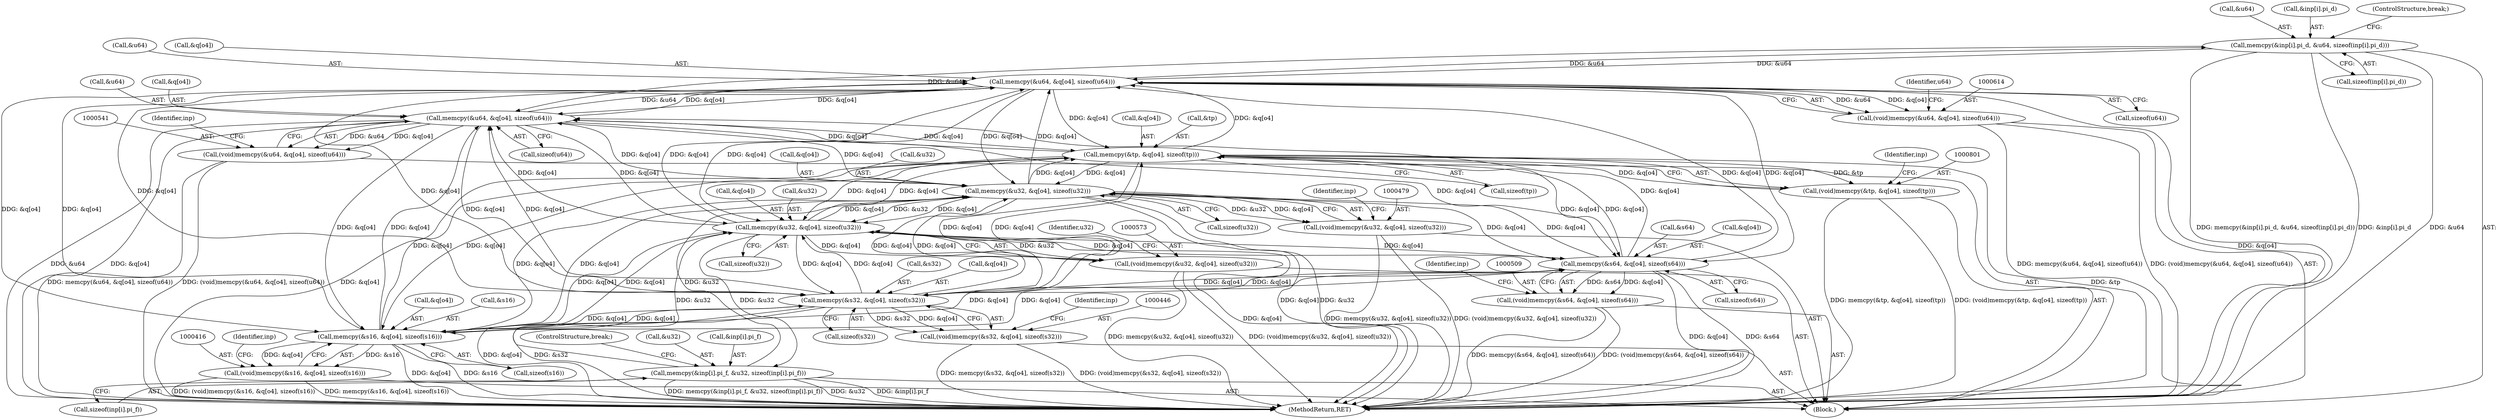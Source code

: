 digraph "0_file_93e063ee374b6a75729df9e7201fb511e47e259d@pointer" {
"1000630" [label="(Call,memcpy(&inp[i].pi_d, &u64, sizeof(inp[i].pi_d)))"];
"1000615" [label="(Call,memcpy(&u64, &q[o4], sizeof(u64)))"];
"1000630" [label="(Call,memcpy(&inp[i].pi_d, &u64, sizeof(inp[i].pi_d)))"];
"1000542" [label="(Call,memcpy(&u64, &q[o4], sizeof(u64)))"];
"1000802" [label="(Call,memcpy(&tp, &q[o4], sizeof(tp)))"];
"1000480" [label="(Call,memcpy(&u32, &q[o4], sizeof(u32)))"];
"1000587" [label="(Call,memcpy(&inp[i].pi_f, &u32, sizeof(inp[i].pi_f)))"];
"1000574" [label="(Call,memcpy(&u32, &q[o4], sizeof(u32)))"];
"1000417" [label="(Call,memcpy(&s16, &q[o4], sizeof(s16)))"];
"1000447" [label="(Call,memcpy(&s32, &q[o4], sizeof(s32)))"];
"1000510" [label="(Call,memcpy(&s64, &q[o4], sizeof(s64)))"];
"1000415" [label="(Call,(void)memcpy(&s16, &q[o4], sizeof(s16)))"];
"1000445" [label="(Call,(void)memcpy(&s32, &q[o4], sizeof(s32)))"];
"1000478" [label="(Call,(void)memcpy(&u32, &q[o4], sizeof(u32)))"];
"1000508" [label="(Call,(void)memcpy(&s64, &q[o4], sizeof(s64)))"];
"1000572" [label="(Call,(void)memcpy(&u32, &q[o4], sizeof(u32)))"];
"1000613" [label="(Call,(void)memcpy(&u64, &q[o4], sizeof(u64)))"];
"1000800" [label="(Call,(void)memcpy(&tp, &q[o4], sizeof(tp)))"];
"1000540" [label="(Call,(void)memcpy(&u64, &q[o4], sizeof(u64)))"];
"1000637" [label="(Call,&u64)"];
"1000459" [label="(Identifier,inp)"];
"1000447" [label="(Call,memcpy(&s32, &q[o4], sizeof(s32)))"];
"1000448" [label="(Call,&s32)"];
"1000581" [label="(Call,sizeof(u32))"];
"1000616" [label="(Call,&u64)"];
"1000587" [label="(Call,memcpy(&inp[i].pi_f, &u32, sizeof(inp[i].pi_f)))"];
"1000809" [label="(Call,sizeof(tp))"];
"1000450" [label="(Call,&q[o4])"];
"1000429" [label="(Identifier,inp)"];
"1000401" [label="(Block,)"];
"1000814" [label="(Identifier,inp)"];
"1000615" [label="(Call,memcpy(&u64, &q[o4], sizeof(u64)))"];
"1000577" [label="(Call,&q[o4])"];
"1000618" [label="(Call,&q[o4])"];
"1000853" [label="(MethodReturn,RET)"];
"1000542" [label="(Call,memcpy(&u64, &q[o4], sizeof(u64)))"];
"1000508" [label="(Call,(void)memcpy(&s64, &q[o4], sizeof(s64)))"];
"1000588" [label="(Call,&inp[i].pi_f)"];
"1000630" [label="(Call,memcpy(&inp[i].pi_d, &u64, sizeof(inp[i].pi_d)))"];
"1000483" [label="(Call,&q[o4])"];
"1000522" [label="(Identifier,inp)"];
"1000543" [label="(Call,&u64)"];
"1000622" [label="(Call,sizeof(u64))"];
"1000803" [label="(Call,&tp)"];
"1000584" [label="(Identifier,u32)"];
"1000625" [label="(Identifier,u64)"];
"1000510" [label="(Call,memcpy(&s64, &q[o4], sizeof(s64)))"];
"1000549" [label="(Call,sizeof(u64))"];
"1000805" [label="(Call,&q[o4])"];
"1000575" [label="(Call,&u32)"];
"1000454" [label="(Call,sizeof(s32))"];
"1000545" [label="(Call,&q[o4])"];
"1000631" [label="(Call,&inp[i].pi_d)"];
"1000517" [label="(Call,sizeof(s64))"];
"1000602" [label="(ControlStructure,break;)"];
"1000594" [label="(Call,&u32)"];
"1000478" [label="(Call,(void)memcpy(&u32, &q[o4], sizeof(u32)))"];
"1000596" [label="(Call,sizeof(inp[i].pi_f))"];
"1000424" [label="(Call,sizeof(s16))"];
"1000802" [label="(Call,memcpy(&tp, &q[o4], sizeof(tp)))"];
"1000572" [label="(Call,(void)memcpy(&u32, &q[o4], sizeof(u32)))"];
"1000487" [label="(Call,sizeof(u32))"];
"1000540" [label="(Call,(void)memcpy(&u64, &q[o4], sizeof(u64)))"];
"1000492" [label="(Identifier,inp)"];
"1000639" [label="(Call,sizeof(inp[i].pi_d))"];
"1000420" [label="(Call,&q[o4])"];
"1000445" [label="(Call,(void)memcpy(&s32, &q[o4], sizeof(s32)))"];
"1000480" [label="(Call,memcpy(&u32, &q[o4], sizeof(u32)))"];
"1000613" [label="(Call,(void)memcpy(&u64, &q[o4], sizeof(u64)))"];
"1000645" [label="(ControlStructure,break;)"];
"1000554" [label="(Identifier,inp)"];
"1000481" [label="(Call,&u32)"];
"1000511" [label="(Call,&s64)"];
"1000417" [label="(Call,memcpy(&s16, &q[o4], sizeof(s16)))"];
"1000574" [label="(Call,memcpy(&u32, &q[o4], sizeof(u32)))"];
"1000415" [label="(Call,(void)memcpy(&s16, &q[o4], sizeof(s16)))"];
"1000513" [label="(Call,&q[o4])"];
"1000800" [label="(Call,(void)memcpy(&tp, &q[o4], sizeof(tp)))"];
"1000418" [label="(Call,&s16)"];
"1000630" -> "1000401"  [label="AST: "];
"1000630" -> "1000639"  [label="CFG: "];
"1000631" -> "1000630"  [label="AST: "];
"1000637" -> "1000630"  [label="AST: "];
"1000639" -> "1000630"  [label="AST: "];
"1000645" -> "1000630"  [label="CFG: "];
"1000630" -> "1000853"  [label="DDG: memcpy(&inp[i].pi_d, &u64, sizeof(inp[i].pi_d))"];
"1000630" -> "1000853"  [label="DDG: &inp[i].pi_d"];
"1000630" -> "1000853"  [label="DDG: &u64"];
"1000630" -> "1000542"  [label="DDG: &u64"];
"1000630" -> "1000615"  [label="DDG: &u64"];
"1000615" -> "1000630"  [label="DDG: &u64"];
"1000615" -> "1000613"  [label="AST: "];
"1000615" -> "1000622"  [label="CFG: "];
"1000616" -> "1000615"  [label="AST: "];
"1000618" -> "1000615"  [label="AST: "];
"1000622" -> "1000615"  [label="AST: "];
"1000613" -> "1000615"  [label="CFG: "];
"1000615" -> "1000853"  [label="DDG: &q[o4]"];
"1000615" -> "1000417"  [label="DDG: &q[o4]"];
"1000615" -> "1000447"  [label="DDG: &q[o4]"];
"1000615" -> "1000480"  [label="DDG: &q[o4]"];
"1000615" -> "1000510"  [label="DDG: &q[o4]"];
"1000615" -> "1000542"  [label="DDG: &q[o4]"];
"1000615" -> "1000574"  [label="DDG: &q[o4]"];
"1000615" -> "1000613"  [label="DDG: &u64"];
"1000615" -> "1000613"  [label="DDG: &q[o4]"];
"1000542" -> "1000615"  [label="DDG: &u64"];
"1000542" -> "1000615"  [label="DDG: &q[o4]"];
"1000802" -> "1000615"  [label="DDG: &q[o4]"];
"1000480" -> "1000615"  [label="DDG: &q[o4]"];
"1000417" -> "1000615"  [label="DDG: &q[o4]"];
"1000447" -> "1000615"  [label="DDG: &q[o4]"];
"1000510" -> "1000615"  [label="DDG: &q[o4]"];
"1000574" -> "1000615"  [label="DDG: &q[o4]"];
"1000615" -> "1000802"  [label="DDG: &q[o4]"];
"1000542" -> "1000540"  [label="AST: "];
"1000542" -> "1000549"  [label="CFG: "];
"1000543" -> "1000542"  [label="AST: "];
"1000545" -> "1000542"  [label="AST: "];
"1000549" -> "1000542"  [label="AST: "];
"1000540" -> "1000542"  [label="CFG: "];
"1000542" -> "1000853"  [label="DDG: &u64"];
"1000542" -> "1000853"  [label="DDG: &q[o4]"];
"1000542" -> "1000417"  [label="DDG: &q[o4]"];
"1000542" -> "1000447"  [label="DDG: &q[o4]"];
"1000542" -> "1000480"  [label="DDG: &q[o4]"];
"1000542" -> "1000510"  [label="DDG: &q[o4]"];
"1000542" -> "1000540"  [label="DDG: &u64"];
"1000542" -> "1000540"  [label="DDG: &q[o4]"];
"1000802" -> "1000542"  [label="DDG: &q[o4]"];
"1000480" -> "1000542"  [label="DDG: &q[o4]"];
"1000417" -> "1000542"  [label="DDG: &q[o4]"];
"1000447" -> "1000542"  [label="DDG: &q[o4]"];
"1000510" -> "1000542"  [label="DDG: &q[o4]"];
"1000574" -> "1000542"  [label="DDG: &q[o4]"];
"1000542" -> "1000574"  [label="DDG: &q[o4]"];
"1000542" -> "1000802"  [label="DDG: &q[o4]"];
"1000802" -> "1000800"  [label="AST: "];
"1000802" -> "1000809"  [label="CFG: "];
"1000803" -> "1000802"  [label="AST: "];
"1000805" -> "1000802"  [label="AST: "];
"1000809" -> "1000802"  [label="AST: "];
"1000800" -> "1000802"  [label="CFG: "];
"1000802" -> "1000853"  [label="DDG: &q[o4]"];
"1000802" -> "1000853"  [label="DDG: &tp"];
"1000802" -> "1000417"  [label="DDG: &q[o4]"];
"1000802" -> "1000447"  [label="DDG: &q[o4]"];
"1000802" -> "1000480"  [label="DDG: &q[o4]"];
"1000802" -> "1000510"  [label="DDG: &q[o4]"];
"1000802" -> "1000574"  [label="DDG: &q[o4]"];
"1000802" -> "1000800"  [label="DDG: &tp"];
"1000802" -> "1000800"  [label="DDG: &q[o4]"];
"1000480" -> "1000802"  [label="DDG: &q[o4]"];
"1000417" -> "1000802"  [label="DDG: &q[o4]"];
"1000447" -> "1000802"  [label="DDG: &q[o4]"];
"1000510" -> "1000802"  [label="DDG: &q[o4]"];
"1000574" -> "1000802"  [label="DDG: &q[o4]"];
"1000480" -> "1000478"  [label="AST: "];
"1000480" -> "1000487"  [label="CFG: "];
"1000481" -> "1000480"  [label="AST: "];
"1000483" -> "1000480"  [label="AST: "];
"1000487" -> "1000480"  [label="AST: "];
"1000478" -> "1000480"  [label="CFG: "];
"1000480" -> "1000853"  [label="DDG: &q[o4]"];
"1000480" -> "1000853"  [label="DDG: &u32"];
"1000480" -> "1000417"  [label="DDG: &q[o4]"];
"1000480" -> "1000447"  [label="DDG: &q[o4]"];
"1000480" -> "1000478"  [label="DDG: &u32"];
"1000480" -> "1000478"  [label="DDG: &q[o4]"];
"1000587" -> "1000480"  [label="DDG: &u32"];
"1000417" -> "1000480"  [label="DDG: &q[o4]"];
"1000447" -> "1000480"  [label="DDG: &q[o4]"];
"1000510" -> "1000480"  [label="DDG: &q[o4]"];
"1000574" -> "1000480"  [label="DDG: &q[o4]"];
"1000480" -> "1000510"  [label="DDG: &q[o4]"];
"1000480" -> "1000574"  [label="DDG: &u32"];
"1000480" -> "1000574"  [label="DDG: &q[o4]"];
"1000587" -> "1000401"  [label="AST: "];
"1000587" -> "1000596"  [label="CFG: "];
"1000588" -> "1000587"  [label="AST: "];
"1000594" -> "1000587"  [label="AST: "];
"1000596" -> "1000587"  [label="AST: "];
"1000602" -> "1000587"  [label="CFG: "];
"1000587" -> "1000853"  [label="DDG: &inp[i].pi_f"];
"1000587" -> "1000853"  [label="DDG: memcpy(&inp[i].pi_f, &u32, sizeof(inp[i].pi_f))"];
"1000587" -> "1000853"  [label="DDG: &u32"];
"1000587" -> "1000574"  [label="DDG: &u32"];
"1000574" -> "1000587"  [label="DDG: &u32"];
"1000574" -> "1000572"  [label="AST: "];
"1000574" -> "1000581"  [label="CFG: "];
"1000575" -> "1000574"  [label="AST: "];
"1000577" -> "1000574"  [label="AST: "];
"1000581" -> "1000574"  [label="AST: "];
"1000572" -> "1000574"  [label="CFG: "];
"1000574" -> "1000853"  [label="DDG: &q[o4]"];
"1000574" -> "1000417"  [label="DDG: &q[o4]"];
"1000574" -> "1000447"  [label="DDG: &q[o4]"];
"1000574" -> "1000510"  [label="DDG: &q[o4]"];
"1000574" -> "1000572"  [label="DDG: &u32"];
"1000574" -> "1000572"  [label="DDG: &q[o4]"];
"1000417" -> "1000574"  [label="DDG: &q[o4]"];
"1000447" -> "1000574"  [label="DDG: &q[o4]"];
"1000510" -> "1000574"  [label="DDG: &q[o4]"];
"1000417" -> "1000415"  [label="AST: "];
"1000417" -> "1000424"  [label="CFG: "];
"1000418" -> "1000417"  [label="AST: "];
"1000420" -> "1000417"  [label="AST: "];
"1000424" -> "1000417"  [label="AST: "];
"1000415" -> "1000417"  [label="CFG: "];
"1000417" -> "1000853"  [label="DDG: &q[o4]"];
"1000417" -> "1000853"  [label="DDG: &s16"];
"1000417" -> "1000415"  [label="DDG: &s16"];
"1000417" -> "1000415"  [label="DDG: &q[o4]"];
"1000447" -> "1000417"  [label="DDG: &q[o4]"];
"1000510" -> "1000417"  [label="DDG: &q[o4]"];
"1000417" -> "1000447"  [label="DDG: &q[o4]"];
"1000417" -> "1000510"  [label="DDG: &q[o4]"];
"1000447" -> "1000445"  [label="AST: "];
"1000447" -> "1000454"  [label="CFG: "];
"1000448" -> "1000447"  [label="AST: "];
"1000450" -> "1000447"  [label="AST: "];
"1000454" -> "1000447"  [label="AST: "];
"1000445" -> "1000447"  [label="CFG: "];
"1000447" -> "1000853"  [label="DDG: &q[o4]"];
"1000447" -> "1000853"  [label="DDG: &s32"];
"1000447" -> "1000445"  [label="DDG: &s32"];
"1000447" -> "1000445"  [label="DDG: &q[o4]"];
"1000510" -> "1000447"  [label="DDG: &q[o4]"];
"1000447" -> "1000510"  [label="DDG: &q[o4]"];
"1000510" -> "1000508"  [label="AST: "];
"1000510" -> "1000517"  [label="CFG: "];
"1000511" -> "1000510"  [label="AST: "];
"1000513" -> "1000510"  [label="AST: "];
"1000517" -> "1000510"  [label="AST: "];
"1000508" -> "1000510"  [label="CFG: "];
"1000510" -> "1000853"  [label="DDG: &q[o4]"];
"1000510" -> "1000853"  [label="DDG: &s64"];
"1000510" -> "1000508"  [label="DDG: &s64"];
"1000510" -> "1000508"  [label="DDG: &q[o4]"];
"1000415" -> "1000401"  [label="AST: "];
"1000416" -> "1000415"  [label="AST: "];
"1000429" -> "1000415"  [label="CFG: "];
"1000415" -> "1000853"  [label="DDG: (void)memcpy(&s16, &q[o4], sizeof(s16))"];
"1000415" -> "1000853"  [label="DDG: memcpy(&s16, &q[o4], sizeof(s16))"];
"1000445" -> "1000401"  [label="AST: "];
"1000446" -> "1000445"  [label="AST: "];
"1000459" -> "1000445"  [label="CFG: "];
"1000445" -> "1000853"  [label="DDG: memcpy(&s32, &q[o4], sizeof(s32))"];
"1000445" -> "1000853"  [label="DDG: (void)memcpy(&s32, &q[o4], sizeof(s32))"];
"1000478" -> "1000401"  [label="AST: "];
"1000479" -> "1000478"  [label="AST: "];
"1000492" -> "1000478"  [label="CFG: "];
"1000478" -> "1000853"  [label="DDG: memcpy(&u32, &q[o4], sizeof(u32))"];
"1000478" -> "1000853"  [label="DDG: (void)memcpy(&u32, &q[o4], sizeof(u32))"];
"1000508" -> "1000401"  [label="AST: "];
"1000509" -> "1000508"  [label="AST: "];
"1000522" -> "1000508"  [label="CFG: "];
"1000508" -> "1000853"  [label="DDG: memcpy(&s64, &q[o4], sizeof(s64))"];
"1000508" -> "1000853"  [label="DDG: (void)memcpy(&s64, &q[o4], sizeof(s64))"];
"1000572" -> "1000401"  [label="AST: "];
"1000573" -> "1000572"  [label="AST: "];
"1000584" -> "1000572"  [label="CFG: "];
"1000572" -> "1000853"  [label="DDG: memcpy(&u32, &q[o4], sizeof(u32))"];
"1000572" -> "1000853"  [label="DDG: (void)memcpy(&u32, &q[o4], sizeof(u32))"];
"1000613" -> "1000401"  [label="AST: "];
"1000614" -> "1000613"  [label="AST: "];
"1000625" -> "1000613"  [label="CFG: "];
"1000613" -> "1000853"  [label="DDG: (void)memcpy(&u64, &q[o4], sizeof(u64))"];
"1000613" -> "1000853"  [label="DDG: memcpy(&u64, &q[o4], sizeof(u64))"];
"1000800" -> "1000401"  [label="AST: "];
"1000801" -> "1000800"  [label="AST: "];
"1000814" -> "1000800"  [label="CFG: "];
"1000800" -> "1000853"  [label="DDG: memcpy(&tp, &q[o4], sizeof(tp))"];
"1000800" -> "1000853"  [label="DDG: (void)memcpy(&tp, &q[o4], sizeof(tp))"];
"1000540" -> "1000401"  [label="AST: "];
"1000541" -> "1000540"  [label="AST: "];
"1000554" -> "1000540"  [label="CFG: "];
"1000540" -> "1000853"  [label="DDG: (void)memcpy(&u64, &q[o4], sizeof(u64))"];
"1000540" -> "1000853"  [label="DDG: memcpy(&u64, &q[o4], sizeof(u64))"];
}
